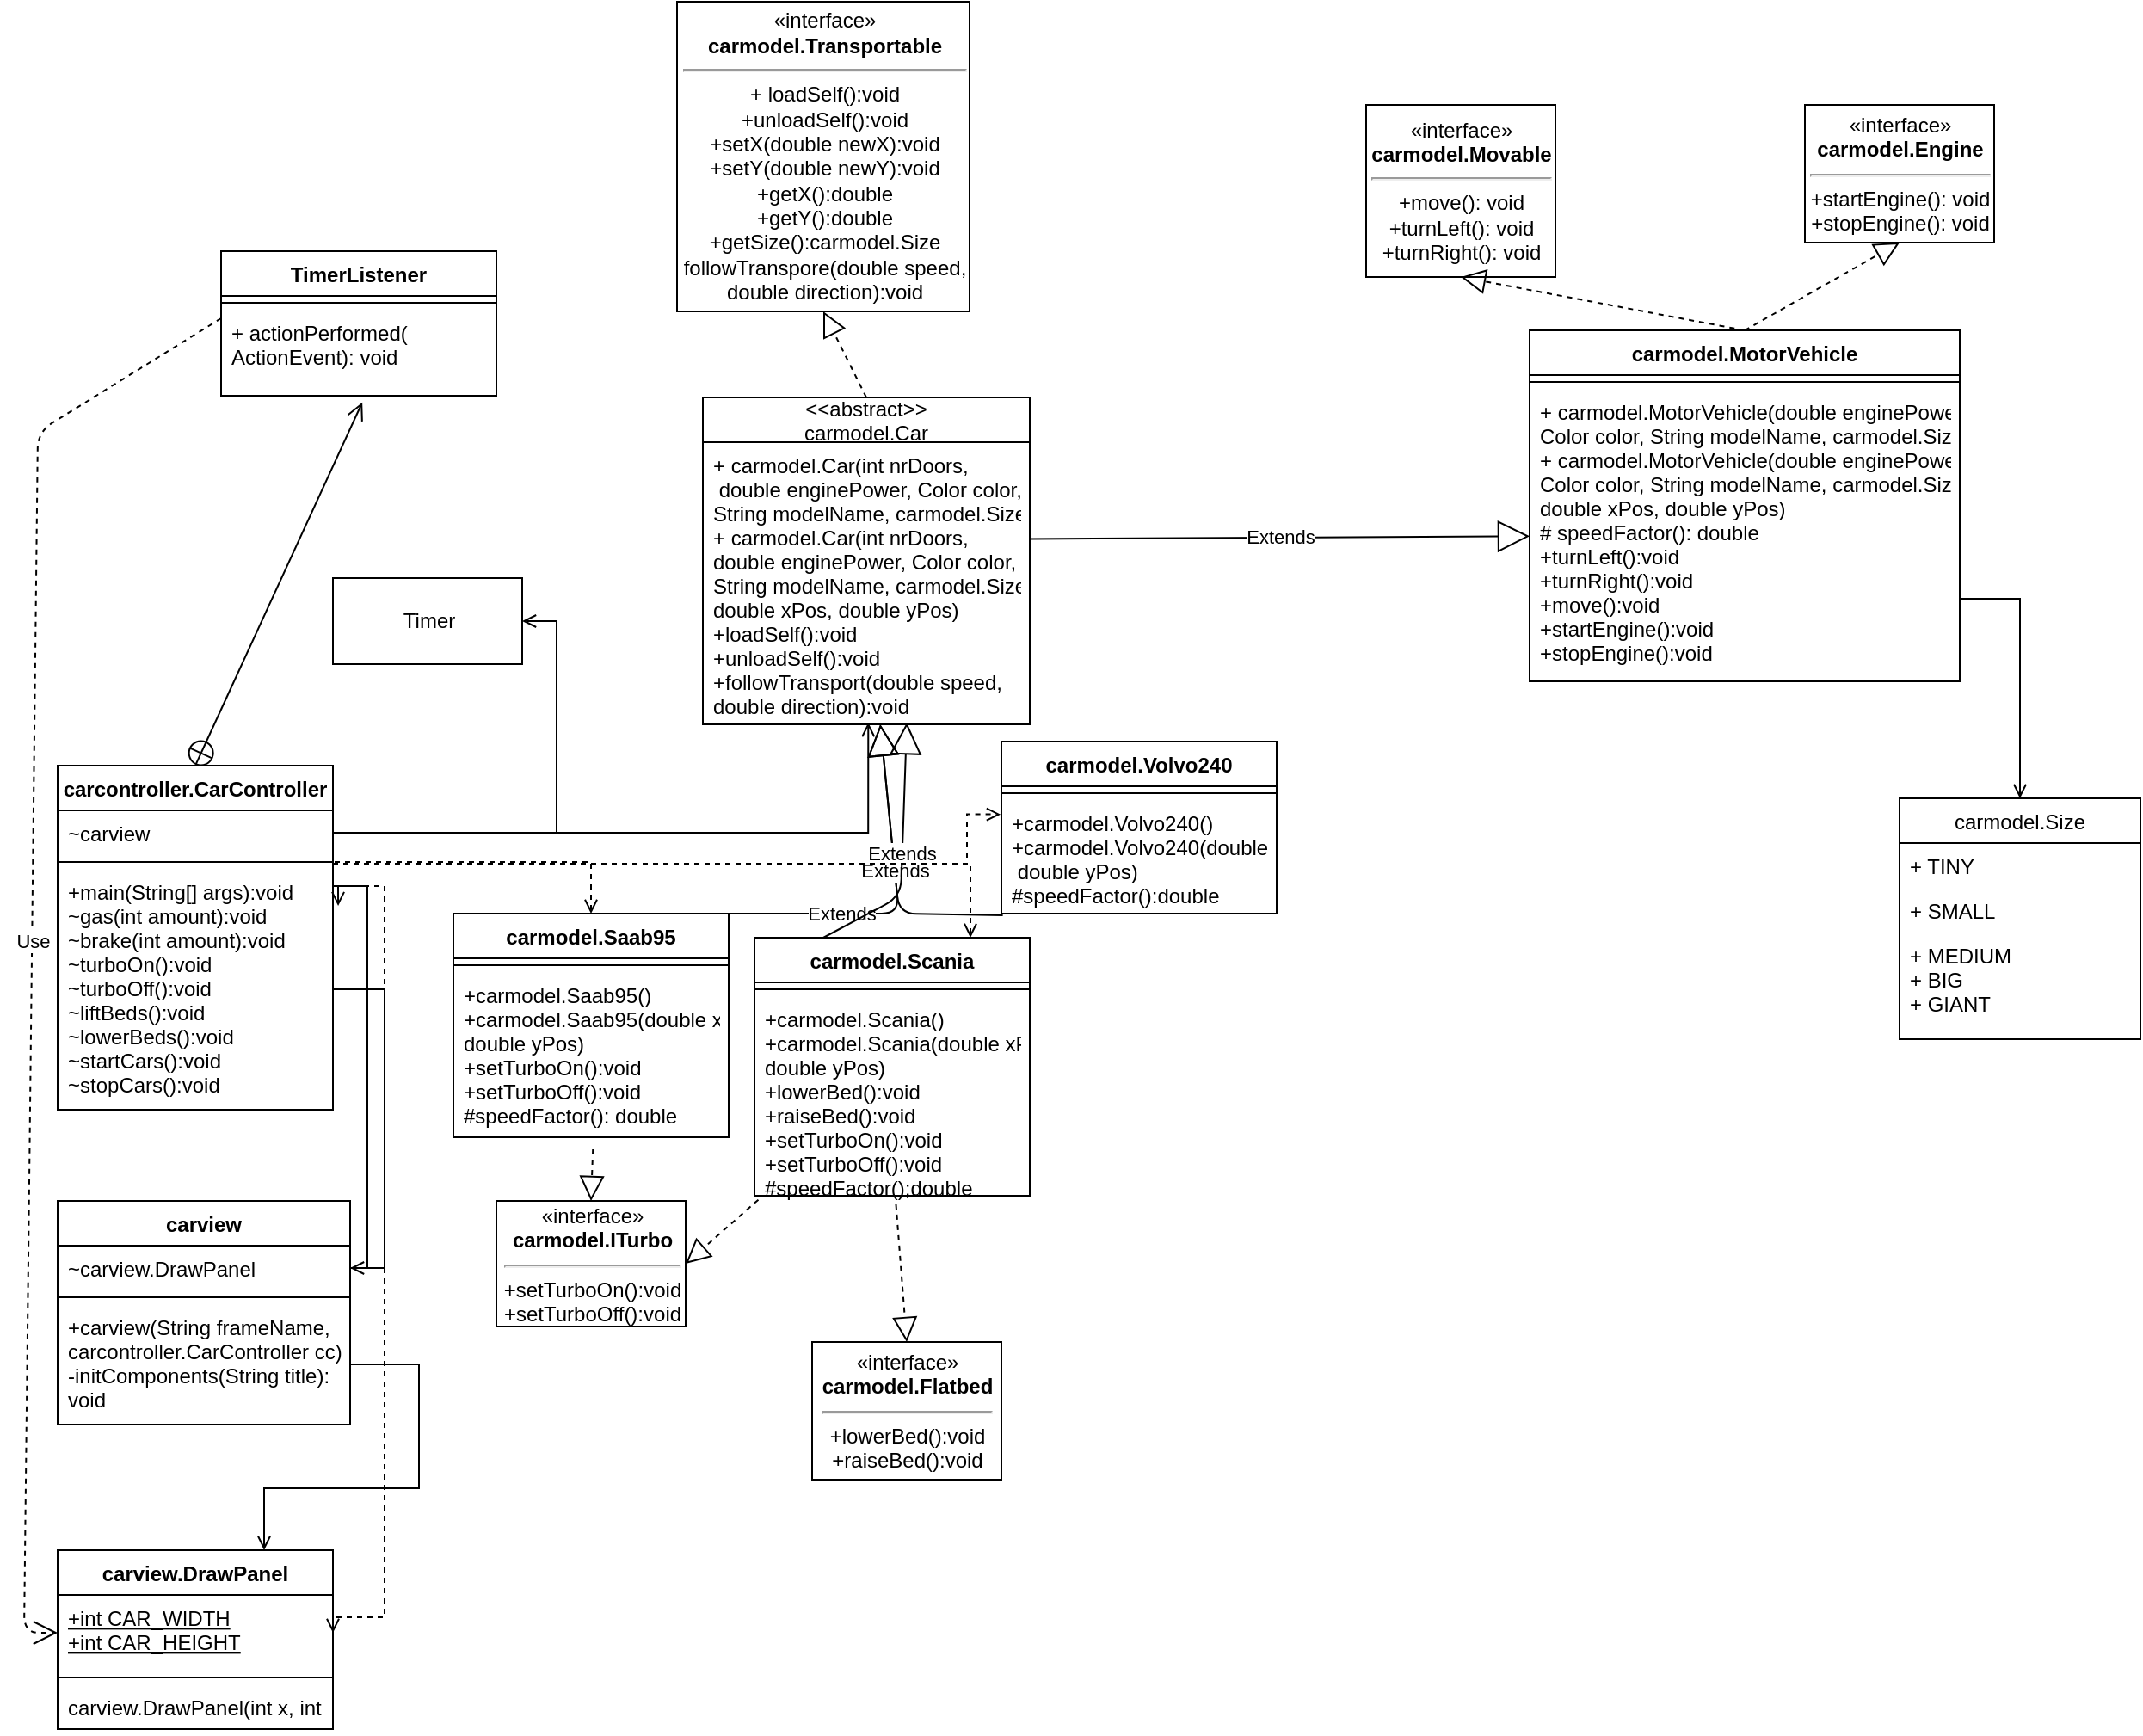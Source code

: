 <mxfile version="12.3.3" type="github" pages="1">
  <diagram name="Page-1" id="b5b7bab2-c9e2-2cf4-8b2a-24fd1a2a6d21">
    <mxGraphModel dx="1730" dy="2136" grid="1" gridSize="10" guides="1" tooltips="1" connect="1" arrows="1" fold="1" page="1" pageScale="1" pageWidth="827" pageHeight="1169" background="#ffffff" math="0" shadow="0">
      <root>
        <mxCell id="0"/>
        <mxCell id="1" parent="0"/>
        <mxCell id="A2BCTbo7lUN5HEoxAGUj-3" value="&lt;&lt;abstract&gt;&gt;&#xa;carmodel.Car" style="swimlane;fontStyle=0;childLayout=stackLayout;horizontal=1;startSize=26;fillColor=none;horizontalStack=0;resizeParent=1;resizeParentMax=0;resizeLast=0;collapsible=1;marginBottom=0;" parent="1" vertex="1">
          <mxGeometry x="464.5" y="-920" width="190" height="190" as="geometry"/>
        </mxCell>
        <mxCell id="A2BCTbo7lUN5HEoxAGUj-4" value="+ carmodel.Car(int nrDoors,&#xa; double enginePower, Color color, &#xa;String modelName, carmodel.Size size)&#xa;+ carmodel.Car(int nrDoors, &#xa;double enginePower, Color color, &#xa;String modelName, carmodel.Size size,&#xa;double xPos, double yPos)&#xa;+loadSelf():void&#xa;+unloadSelf():void&#xa;+followTransport(double speed,&#xa;double direction):void" style="text;strokeColor=none;fillColor=none;align=left;verticalAlign=top;spacingLeft=4;spacingRight=4;overflow=hidden;rotatable=0;points=[[0,0.5],[1,0.5]];portConstraint=eastwest;" parent="A2BCTbo7lUN5HEoxAGUj-3" vertex="1">
          <mxGeometry y="26" width="190" height="164" as="geometry"/>
        </mxCell>
        <mxCell id="A2BCTbo7lUN5HEoxAGUj-7" value="«interface»&lt;br&gt;&lt;b&gt;carmodel.Transportable&lt;br&gt;&lt;/b&gt;&lt;hr&gt;+ loadSelf():void&lt;br&gt;+unloadSelf():void&lt;br&gt;+setX(double newX):void&lt;br&gt;+setY(double newY):void&lt;br&gt;+getX():double&lt;br&gt;+getY():double&lt;br&gt;+getSize():carmodel.Size&lt;br&gt;followTranspore(double speed,&lt;br&gt;double direction):void" style="html=1;" parent="1" vertex="1">
          <mxGeometry x="449.5" y="-1150" width="170" height="180" as="geometry"/>
        </mxCell>
        <mxCell id="A2BCTbo7lUN5HEoxAGUj-8" value="«interface»&lt;br&gt;&lt;b&gt;carmodel.ITurbo&lt;br&gt;&lt;/b&gt;&lt;hr&gt;+setTurboOn():void&lt;br&gt;+setTurboOff():void" style="html=1;" parent="1" vertex="1">
          <mxGeometry x="344.5" y="-453" width="110" height="73" as="geometry"/>
        </mxCell>
        <mxCell id="A2BCTbo7lUN5HEoxAGUj-9" value="«interface»&lt;br&gt;&lt;b&gt;carmodel.Flatbed&lt;br&gt;&lt;/b&gt;&lt;hr&gt;+lowerBed():void&lt;br&gt;+raiseBed():void" style="html=1;" parent="1" vertex="1">
          <mxGeometry x="528" y="-371" width="110" height="80" as="geometry"/>
        </mxCell>
        <mxCell id="A2BCTbo7lUN5HEoxAGUj-10" value="«interface»&lt;br&gt;&lt;b&gt;carmodel.Engine&lt;br&gt;&lt;/b&gt;&lt;hr&gt;+startEngine(): void&lt;br&gt;+stopEngine(): void" style="html=1;" parent="1" vertex="1">
          <mxGeometry x="1105" y="-1090" width="110" height="80" as="geometry"/>
        </mxCell>
        <mxCell id="A2BCTbo7lUN5HEoxAGUj-11" value="«interface»&lt;br&gt;&lt;b&gt;carmodel.Movable&lt;br&gt;&lt;/b&gt;&lt;hr&gt;+move(): void&lt;br&gt;+turnLeft(): void&lt;br&gt;+turnRight(): void" style="html=1;" parent="1" vertex="1">
          <mxGeometry x="850" y="-1090" width="110" height="100" as="geometry"/>
        </mxCell>
        <mxCell id="A2BCTbo7lUN5HEoxAGUj-12" value="" style="endArrow=block;dashed=1;endFill=0;endSize=12;html=1;entryX=0.5;entryY=1;entryDx=0;entryDy=0;exitX=0.5;exitY=0;exitDx=0;exitDy=0;" parent="1" source="A2BCTbo7lUN5HEoxAGUj-3" target="A2BCTbo7lUN5HEoxAGUj-7" edge="1">
          <mxGeometry width="160" relative="1" as="geometry">
            <mxPoint x="619.5" y="-950" as="sourcePoint"/>
            <mxPoint x="469.5" y="-737" as="targetPoint"/>
          </mxGeometry>
        </mxCell>
        <mxCell id="A2BCTbo7lUN5HEoxAGUj-13" value="carmodel.MotorVehicle" style="swimlane;fontStyle=1;align=center;verticalAlign=top;childLayout=stackLayout;horizontal=1;startSize=26;horizontalStack=0;resizeParent=1;resizeParentMax=0;resizeLast=0;collapsible=1;marginBottom=0;" parent="1" vertex="1">
          <mxGeometry x="945" y="-959" width="250" height="204" as="geometry"/>
        </mxCell>
        <mxCell id="A2BCTbo7lUN5HEoxAGUj-15" value="" style="line;strokeWidth=1;fillColor=none;align=left;verticalAlign=middle;spacingTop=-1;spacingLeft=3;spacingRight=3;rotatable=0;labelPosition=right;points=[];portConstraint=eastwest;" parent="A2BCTbo7lUN5HEoxAGUj-13" vertex="1">
          <mxGeometry y="26" width="250" height="8" as="geometry"/>
        </mxCell>
        <mxCell id="A2BCTbo7lUN5HEoxAGUj-16" value="+ carmodel.MotorVehicle(double enginePower,&#xa;Color color, String modelName, carmodel.Size size)&#xa;+ carmodel.MotorVehicle(double enginePower,&#xa;Color color, String modelName, carmodel.Size size,&#xa;double xPos, double yPos)&#xa;# speedFactor(): double&#xa;+turnLeft():void&#xa;+turnRight():void&#xa;+move():void&#xa;+startEngine():void&#xa;+stopEngine():void" style="text;strokeColor=none;fillColor=none;align=left;verticalAlign=top;spacingLeft=4;spacingRight=4;overflow=hidden;rotatable=0;points=[[0,0.5],[1,0.5]];portConstraint=eastwest;" parent="A2BCTbo7lUN5HEoxAGUj-13" vertex="1">
          <mxGeometry y="34" width="250" height="170" as="geometry"/>
        </mxCell>
        <mxCell id="A2BCTbo7lUN5HEoxAGUj-17" value="" style="endArrow=block;dashed=1;endFill=0;endSize=12;html=1;exitX=0.5;exitY=0;exitDx=0;exitDy=0;strokeColor=#000000;entryX=0.5;entryY=1;entryDx=0;entryDy=0;" parent="1" source="A2BCTbo7lUN5HEoxAGUj-13" target="A2BCTbo7lUN5HEoxAGUj-10" edge="1">
          <mxGeometry width="160" relative="1" as="geometry">
            <mxPoint x="525" y="-680" as="sourcePoint"/>
            <mxPoint x="1145" y="-890" as="targetPoint"/>
          </mxGeometry>
        </mxCell>
        <mxCell id="A2BCTbo7lUN5HEoxAGUj-18" value="Extends" style="endArrow=block;endSize=16;endFill=0;html=1;exitX=0.999;exitY=0.343;exitDx=0;exitDy=0;exitPerimeter=0;" parent="1" source="A2BCTbo7lUN5HEoxAGUj-4" target="A2BCTbo7lUN5HEoxAGUj-16" edge="1">
          <mxGeometry width="160" relative="1" as="geometry">
            <mxPoint x="870" y="-812" as="sourcePoint"/>
            <mxPoint x="845" y="-580" as="targetPoint"/>
          </mxGeometry>
        </mxCell>
        <mxCell id="A2BCTbo7lUN5HEoxAGUj-19" value="carmodel.Saab95" style="swimlane;fontStyle=1;align=center;verticalAlign=top;childLayout=stackLayout;horizontal=1;startSize=26;horizontalStack=0;resizeParent=1;resizeParentMax=0;resizeLast=0;collapsible=1;marginBottom=0;" parent="1" vertex="1">
          <mxGeometry x="319.5" y="-620" width="160" height="130" as="geometry"/>
        </mxCell>
        <mxCell id="A2BCTbo7lUN5HEoxAGUj-21" value="" style="line;strokeWidth=1;fillColor=none;align=left;verticalAlign=middle;spacingTop=-1;spacingLeft=3;spacingRight=3;rotatable=0;labelPosition=right;points=[];portConstraint=eastwest;" parent="A2BCTbo7lUN5HEoxAGUj-19" vertex="1">
          <mxGeometry y="26" width="160" height="8" as="geometry"/>
        </mxCell>
        <mxCell id="A2BCTbo7lUN5HEoxAGUj-22" value="+carmodel.Saab95()&#xa;+carmodel.Saab95(double xPos, &#xa;double yPos)&#xa;+setTurboOn():void&#xa;+setTurboOff():void&#xa;#speedFactor(): double" style="text;strokeColor=none;fillColor=none;align=left;verticalAlign=top;spacingLeft=4;spacingRight=4;overflow=hidden;rotatable=0;points=[[0,0.5],[1,0.5]];portConstraint=eastwest;" parent="A2BCTbo7lUN5HEoxAGUj-19" vertex="1">
          <mxGeometry y="34" width="160" height="96" as="geometry"/>
        </mxCell>
        <mxCell id="A2BCTbo7lUN5HEoxAGUj-23" value="" style="endArrow=block;dashed=1;endFill=0;endSize=12;html=1;exitX=0.5;exitY=0;exitDx=0;exitDy=0;entryX=0.5;entryY=1;entryDx=0;entryDy=0;" parent="1" source="A2BCTbo7lUN5HEoxAGUj-13" target="A2BCTbo7lUN5HEoxAGUj-11" edge="1">
          <mxGeometry width="160" relative="1" as="geometry">
            <mxPoint x="525" y="-570" as="sourcePoint"/>
            <mxPoint x="1025" y="-930" as="targetPoint"/>
          </mxGeometry>
        </mxCell>
        <mxCell id="A2BCTbo7lUN5HEoxAGUj-24" value="Extends" style="endArrow=block;endSize=16;endFill=0;html=1;exitX=0.5;exitY=0;exitDx=0;exitDy=0;" parent="1" source="A2BCTbo7lUN5HEoxAGUj-19" target="A2BCTbo7lUN5HEoxAGUj-4" edge="1">
          <mxGeometry width="160" relative="1" as="geometry">
            <mxPoint x="439.5" y="-720" as="sourcePoint"/>
            <mxPoint x="578.5" y="-750" as="targetPoint"/>
            <Array as="points">
              <mxPoint x="578.5" y="-620"/>
            </Array>
          </mxGeometry>
        </mxCell>
        <mxCell id="A2BCTbo7lUN5HEoxAGUj-27" value="carmodel.Volvo240" style="swimlane;fontStyle=1;align=center;verticalAlign=top;childLayout=stackLayout;horizontal=1;startSize=26;horizontalStack=0;resizeParent=1;resizeParentMax=0;resizeLast=0;collapsible=1;marginBottom=0;" parent="1" vertex="1">
          <mxGeometry x="638" y="-720" width="160" height="100" as="geometry"/>
        </mxCell>
        <mxCell id="A2BCTbo7lUN5HEoxAGUj-29" value="" style="line;strokeWidth=1;fillColor=none;align=left;verticalAlign=middle;spacingTop=-1;spacingLeft=3;spacingRight=3;rotatable=0;labelPosition=right;points=[];portConstraint=eastwest;" parent="A2BCTbo7lUN5HEoxAGUj-27" vertex="1">
          <mxGeometry y="26" width="160" height="8" as="geometry"/>
        </mxCell>
        <mxCell id="A2BCTbo7lUN5HEoxAGUj-30" value="+carmodel.Volvo240()&#xa;+carmodel.Volvo240(double xPos,&#xa; double yPos)&#xa;#speedFactor():double" style="text;strokeColor=none;fillColor=none;align=left;verticalAlign=top;spacingLeft=4;spacingRight=4;overflow=hidden;rotatable=0;points=[[0,0.5],[1,0.5]];portConstraint=eastwest;" parent="A2BCTbo7lUN5HEoxAGUj-27" vertex="1">
          <mxGeometry y="34" width="160" height="66" as="geometry"/>
        </mxCell>
        <mxCell id="A2BCTbo7lUN5HEoxAGUj-31" value="carmodel.Scania" style="swimlane;fontStyle=1;align=center;verticalAlign=top;childLayout=stackLayout;horizontal=1;startSize=26;horizontalStack=0;resizeParent=1;resizeParentMax=0;resizeLast=0;collapsible=1;marginBottom=0;" parent="1" vertex="1">
          <mxGeometry x="494.5" y="-606" width="160" height="150" as="geometry"/>
        </mxCell>
        <mxCell id="A2BCTbo7lUN5HEoxAGUj-33" value="" style="line;strokeWidth=1;fillColor=none;align=left;verticalAlign=middle;spacingTop=-1;spacingLeft=3;spacingRight=3;rotatable=0;labelPosition=right;points=[];portConstraint=eastwest;" parent="A2BCTbo7lUN5HEoxAGUj-31" vertex="1">
          <mxGeometry y="26" width="160" height="8" as="geometry"/>
        </mxCell>
        <mxCell id="A2BCTbo7lUN5HEoxAGUj-34" value="+carmodel.Scania()&#xa;+carmodel.Scania(double xPos, &#xa;double yPos)&#xa;+lowerBed():void&#xa;+raiseBed():void&#xa;+setTurboOn():void&#xa;+setTurboOff():void&#xa;#speedFactor();double" style="text;strokeColor=none;fillColor=none;align=left;verticalAlign=top;spacingLeft=4;spacingRight=4;overflow=hidden;rotatable=0;points=[[0,0.5],[1,0.5]];portConstraint=eastwest;" parent="A2BCTbo7lUN5HEoxAGUj-31" vertex="1">
          <mxGeometry y="34" width="160" height="116" as="geometry"/>
        </mxCell>
        <mxCell id="A2BCTbo7lUN5HEoxAGUj-37" value="Extends" style="endArrow=block;endSize=16;endFill=0;html=1;exitX=0.005;exitY=1.015;exitDx=0;exitDy=0;exitPerimeter=0;" parent="1" target="A2BCTbo7lUN5HEoxAGUj-4" edge="1" source="A2BCTbo7lUN5HEoxAGUj-30">
          <mxGeometry width="160" relative="1" as="geometry">
            <mxPoint x="719.5" y="-621" as="sourcePoint"/>
            <mxPoint x="559.5" y="-730" as="targetPoint"/>
            <Array as="points">
              <mxPoint x="578.5" y="-620"/>
            </Array>
          </mxGeometry>
        </mxCell>
        <mxCell id="A2BCTbo7lUN5HEoxAGUj-38" value="Extends" style="endArrow=block;endSize=16;endFill=0;html=1;exitX=0.25;exitY=0;exitDx=0;exitDy=0;entryX=0.624;entryY=0.994;entryDx=0;entryDy=0;entryPerimeter=0;" parent="1" source="A2BCTbo7lUN5HEoxAGUj-31" target="A2BCTbo7lUN5HEoxAGUj-4" edge="1">
          <mxGeometry width="160" relative="1" as="geometry">
            <mxPoint x="309.5" y="-510" as="sourcePoint"/>
            <mxPoint x="579.5" y="-757" as="targetPoint"/>
            <Array as="points">
              <mxPoint x="579.5" y="-630"/>
            </Array>
          </mxGeometry>
        </mxCell>
        <mxCell id="A2BCTbo7lUN5HEoxAGUj-39" value="" style="endArrow=block;dashed=1;endFill=0;endSize=12;html=1;exitX=0.507;exitY=1.073;exitDx=0;exitDy=0;exitPerimeter=0;entryX=0.5;entryY=0;entryDx=0;entryDy=0;" parent="1" source="A2BCTbo7lUN5HEoxAGUj-22" target="A2BCTbo7lUN5HEoxAGUj-8" edge="1">
          <mxGeometry width="160" relative="1" as="geometry">
            <mxPoint x="309.5" y="-510" as="sourcePoint"/>
            <mxPoint x="450" y="-470" as="targetPoint"/>
          </mxGeometry>
        </mxCell>
        <mxCell id="A2BCTbo7lUN5HEoxAGUj-40" value="" style="endArrow=block;dashed=1;endFill=0;endSize=12;html=1;exitX=0.014;exitY=1.02;exitDx=0;exitDy=0;exitPerimeter=0;entryX=1;entryY=0.5;entryDx=0;entryDy=0;" parent="1" source="A2BCTbo7lUN5HEoxAGUj-34" edge="1" target="A2BCTbo7lUN5HEoxAGUj-8">
          <mxGeometry width="160" relative="1" as="geometry">
            <mxPoint x="309.5" y="-330" as="sourcePoint"/>
            <mxPoint x="510" y="-410" as="targetPoint"/>
          </mxGeometry>
        </mxCell>
        <mxCell id="A2BCTbo7lUN5HEoxAGUj-41" value="" style="endArrow=block;dashed=1;endFill=0;endSize=12;html=1;exitX=0.514;exitY=1.043;exitDx=0;exitDy=0;exitPerimeter=0;entryX=0.5;entryY=0;entryDx=0;entryDy=0;" parent="1" source="A2BCTbo7lUN5HEoxAGUj-34" edge="1" target="A2BCTbo7lUN5HEoxAGUj-9">
          <mxGeometry width="160" relative="1" as="geometry">
            <mxPoint x="273" y="-463" as="sourcePoint"/>
            <mxPoint x="650" y="-410" as="targetPoint"/>
          </mxGeometry>
        </mxCell>
        <mxCell id="A2BCTbo7lUN5HEoxAGUj-48" value="carmodel.Size" style="swimlane;fontStyle=0;childLayout=stackLayout;horizontal=1;startSize=26;fillColor=none;horizontalStack=0;resizeParent=1;resizeParentMax=0;resizeLast=0;collapsible=1;marginBottom=0;" parent="1" vertex="1">
          <mxGeometry x="1160" y="-687" width="140" height="140" as="geometry"/>
        </mxCell>
        <mxCell id="A2BCTbo7lUN5HEoxAGUj-50" value="+ TINY" style="text;strokeColor=none;fillColor=none;align=left;verticalAlign=top;spacingLeft=4;spacingRight=4;overflow=hidden;rotatable=0;points=[[0,0.5],[1,0.5]];portConstraint=eastwest;" parent="A2BCTbo7lUN5HEoxAGUj-48" vertex="1">
          <mxGeometry y="26" width="140" height="26" as="geometry"/>
        </mxCell>
        <mxCell id="A2BCTbo7lUN5HEoxAGUj-49" value="+ SMALL" style="text;strokeColor=none;fillColor=none;align=left;verticalAlign=top;spacingLeft=4;spacingRight=4;overflow=hidden;rotatable=0;points=[[0,0.5],[1,0.5]];portConstraint=eastwest;" parent="A2BCTbo7lUN5HEoxAGUj-48" vertex="1">
          <mxGeometry y="52" width="140" height="26" as="geometry"/>
        </mxCell>
        <mxCell id="A2BCTbo7lUN5HEoxAGUj-51" value="+ MEDIUM&#xa;+ BIG&#xa;+ GIANT" style="text;strokeColor=none;fillColor=none;align=left;verticalAlign=top;spacingLeft=4;spacingRight=4;overflow=hidden;rotatable=0;points=[[0,0.5],[1,0.5]];portConstraint=eastwest;" parent="A2BCTbo7lUN5HEoxAGUj-48" vertex="1">
          <mxGeometry y="78" width="140" height="62" as="geometry"/>
        </mxCell>
        <mxCell id="A2BCTbo7lUN5HEoxAGUj-53" style="edgeStyle=orthogonalEdgeStyle;rounded=0;orthogonalLoop=1;jettySize=auto;html=1;exitX=1;exitY=0.5;exitDx=0;exitDy=0;entryX=0.5;entryY=0;entryDx=0;entryDy=0;endArrow=open;endFill=0;" parent="1" target="A2BCTbo7lUN5HEoxAGUj-48" edge="1">
          <mxGeometry relative="1" as="geometry">
            <mxPoint x="1195" y="-920" as="sourcePoint"/>
          </mxGeometry>
        </mxCell>
        <mxCell id="A2BCTbo7lUN5HEoxAGUj-54" value="Timer" style="html=1;" parent="1" vertex="1">
          <mxGeometry x="249.5" y="-815" width="110" height="50" as="geometry"/>
        </mxCell>
        <mxCell id="A2BCTbo7lUN5HEoxAGUj-55" value="carview" style="swimlane;fontStyle=1;align=center;verticalAlign=top;childLayout=stackLayout;horizontal=1;startSize=26;horizontalStack=0;resizeParent=1;resizeParentMax=0;resizeLast=0;collapsible=1;marginBottom=0;" parent="1" vertex="1">
          <mxGeometry x="89.5" y="-453" width="170" height="130" as="geometry"/>
        </mxCell>
        <mxCell id="A2BCTbo7lUN5HEoxAGUj-56" value="~carview.DrawPanel" style="text;strokeColor=none;fillColor=none;align=left;verticalAlign=top;spacingLeft=4;spacingRight=4;overflow=hidden;rotatable=0;points=[[0,0.5],[1,0.5]];portConstraint=eastwest;" parent="A2BCTbo7lUN5HEoxAGUj-55" vertex="1">
          <mxGeometry y="26" width="170" height="26" as="geometry"/>
        </mxCell>
        <mxCell id="A2BCTbo7lUN5HEoxAGUj-57" value="" style="line;strokeWidth=1;fillColor=none;align=left;verticalAlign=middle;spacingTop=-1;spacingLeft=3;spacingRight=3;rotatable=0;labelPosition=right;points=[];portConstraint=eastwest;" parent="A2BCTbo7lUN5HEoxAGUj-55" vertex="1">
          <mxGeometry y="52" width="170" height="8" as="geometry"/>
        </mxCell>
        <mxCell id="A2BCTbo7lUN5HEoxAGUj-58" value="+carview(String frameName,&#xa;carcontroller.CarController cc)&#xa;-initComponents(String title):&#xa;void" style="text;strokeColor=none;fillColor=none;align=left;verticalAlign=top;spacingLeft=4;spacingRight=4;overflow=hidden;rotatable=0;points=[[0,0.5],[1,0.5]];portConstraint=eastwest;" parent="A2BCTbo7lUN5HEoxAGUj-55" vertex="1">
          <mxGeometry y="60" width="170" height="70" as="geometry"/>
        </mxCell>
        <mxCell id="A2BCTbo7lUN5HEoxAGUj-59" value="carcontroller.CarController" style="swimlane;fontStyle=1;align=center;verticalAlign=top;childLayout=stackLayout;horizontal=1;startSize=26;horizontalStack=0;resizeParent=1;resizeParentMax=0;resizeLast=0;collapsible=1;marginBottom=0;" parent="1" vertex="1">
          <mxGeometry x="89.5" y="-706" width="160" height="200" as="geometry">
            <mxRectangle x="30" y="404" width="110" height="26" as="alternateBounds"/>
          </mxGeometry>
        </mxCell>
        <mxCell id="A2BCTbo7lUN5HEoxAGUj-60" value="~carview" style="text;strokeColor=none;fillColor=none;align=left;verticalAlign=top;spacingLeft=4;spacingRight=4;overflow=hidden;rotatable=0;points=[[0,0.5],[1,0.5]];portConstraint=eastwest;" parent="A2BCTbo7lUN5HEoxAGUj-59" vertex="1">
          <mxGeometry y="26" width="160" height="26" as="geometry"/>
        </mxCell>
        <mxCell id="A2BCTbo7lUN5HEoxAGUj-61" value="" style="line;strokeWidth=1;fillColor=none;align=left;verticalAlign=middle;spacingTop=-1;spacingLeft=3;spacingRight=3;rotatable=0;labelPosition=right;points=[];portConstraint=eastwest;" parent="A2BCTbo7lUN5HEoxAGUj-59" vertex="1">
          <mxGeometry y="52" width="160" height="8" as="geometry"/>
        </mxCell>
        <mxCell id="A2BCTbo7lUN5HEoxAGUj-62" value="+main(String[] args):void&#xa;~gas(int amount):void&#xa;~brake(int amount):void&#xa;~turboOn():void&#xa;~turboOff():void&#xa;~liftBeds():void&#xa;~lowerBeds():void&#xa;~startCars():void&#xa;~stopCars():void" style="text;strokeColor=none;fillColor=none;align=left;verticalAlign=top;spacingLeft=4;spacingRight=4;overflow=hidden;rotatable=0;points=[[0,0.5],[1,0.5]];portConstraint=eastwest;" parent="A2BCTbo7lUN5HEoxAGUj-59" vertex="1">
          <mxGeometry y="60" width="160" height="140" as="geometry"/>
        </mxCell>
        <mxCell id="A2BCTbo7lUN5HEoxAGUj-63" style="edgeStyle=orthogonalEdgeStyle;rounded=0;orthogonalLoop=1;jettySize=auto;html=1;exitX=1;exitY=0.5;exitDx=0;exitDy=0;entryX=0.506;entryY=0.994;entryDx=0;entryDy=0;endArrow=open;endFill=0;entryPerimeter=0;" parent="1" source="A2BCTbo7lUN5HEoxAGUj-60" target="A2BCTbo7lUN5HEoxAGUj-4" edge="1">
          <mxGeometry relative="1" as="geometry">
            <mxPoint x="509.5" y="-796" as="targetPoint"/>
          </mxGeometry>
        </mxCell>
        <mxCell id="A2BCTbo7lUN5HEoxAGUj-64" style="edgeStyle=orthogonalEdgeStyle;rounded=0;orthogonalLoop=1;jettySize=auto;html=1;exitX=1;exitY=0.5;exitDx=0;exitDy=0;endArrow=open;endFill=0;entryX=1;entryY=0.5;entryDx=0;entryDy=0;" parent="1" source="A2BCTbo7lUN5HEoxAGUj-62" target="A2BCTbo7lUN5HEoxAGUj-56" edge="1">
          <mxGeometry relative="1" as="geometry">
            <mxPoint x="309.5" y="-480" as="targetPoint"/>
          </mxGeometry>
        </mxCell>
        <mxCell id="A2BCTbo7lUN5HEoxAGUj-65" style="edgeStyle=orthogonalEdgeStyle;rounded=0;orthogonalLoop=1;jettySize=auto;html=1;exitX=1;exitY=0.5;exitDx=0;exitDy=0;entryX=1;entryY=0.5;entryDx=0;entryDy=0;endArrow=open;endFill=0;" parent="1" source="A2BCTbo7lUN5HEoxAGUj-60" target="A2BCTbo7lUN5HEoxAGUj-54" edge="1">
          <mxGeometry relative="1" as="geometry"/>
        </mxCell>
        <mxCell id="A2BCTbo7lUN5HEoxAGUj-66" style="edgeStyle=orthogonalEdgeStyle;rounded=0;orthogonalLoop=1;jettySize=auto;html=1;exitX=1;exitY=0.5;exitDx=0;exitDy=0;endArrow=open;endFill=0;dashed=1;" parent="1" source="A2BCTbo7lUN5HEoxAGUj-60" target="A2BCTbo7lUN5HEoxAGUj-19" edge="1">
          <mxGeometry relative="1" as="geometry">
            <Array as="points">
              <mxPoint x="249.5" y="-650"/>
              <mxPoint x="399.5" y="-650"/>
            </Array>
          </mxGeometry>
        </mxCell>
        <mxCell id="A2BCTbo7lUN5HEoxAGUj-72" style="edgeStyle=orthogonalEdgeStyle;rounded=0;orthogonalLoop=1;jettySize=auto;html=1;exitX=1;exitY=0.5;exitDx=0;exitDy=0;dashed=1;endArrow=open;endFill=0;" parent="1" source="A2BCTbo7lUN5HEoxAGUj-60" edge="1">
          <mxGeometry relative="1" as="geometry">
            <Array as="points">
              <mxPoint x="250" y="-649"/>
              <mxPoint x="620" y="-649"/>
              <mxPoint x="620" y="-606"/>
            </Array>
            <mxPoint x="620" y="-606" as="targetPoint"/>
          </mxGeometry>
        </mxCell>
        <mxCell id="A2BCTbo7lUN5HEoxAGUj-73" style="edgeStyle=orthogonalEdgeStyle;rounded=0;orthogonalLoop=1;jettySize=auto;html=1;exitX=1;exitY=0.5;exitDx=0;exitDy=0;dashed=1;endArrow=open;endFill=0;entryX=-0.003;entryY=0.126;entryDx=0;entryDy=0;entryPerimeter=0;" parent="1" source="A2BCTbo7lUN5HEoxAGUj-60" target="A2BCTbo7lUN5HEoxAGUj-30" edge="1">
          <mxGeometry relative="1" as="geometry">
            <Array as="points">
              <mxPoint x="249" y="-649"/>
              <mxPoint x="618" y="-649"/>
              <mxPoint x="618" y="-678"/>
            </Array>
          </mxGeometry>
        </mxCell>
        <mxCell id="A2BCTbo7lUN5HEoxAGUj-74" style="edgeStyle=orthogonalEdgeStyle;rounded=0;orthogonalLoop=1;jettySize=auto;html=1;exitX=1;exitY=0.5;exitDx=0;exitDy=0;entryX=1.019;entryY=0.154;entryDx=0;entryDy=0;entryPerimeter=0;endArrow=open;endFill=0;" parent="1" source="A2BCTbo7lUN5HEoxAGUj-56" target="A2BCTbo7lUN5HEoxAGUj-62" edge="1">
          <mxGeometry relative="1" as="geometry">
            <Array as="points">
              <mxPoint x="269.5" y="-414"/>
              <mxPoint x="269.5" y="-636"/>
              <mxPoint x="252.5" y="-636"/>
            </Array>
          </mxGeometry>
        </mxCell>
        <mxCell id="A2BCTbo7lUN5HEoxAGUj-75" value="carview.DrawPanel" style="swimlane;fontStyle=1;align=center;verticalAlign=top;childLayout=stackLayout;horizontal=1;startSize=26;horizontalStack=0;resizeParent=1;resizeParentMax=0;resizeLast=0;collapsible=1;marginBottom=0;" parent="1" vertex="1">
          <mxGeometry x="89.5" y="-250" width="160" height="104" as="geometry"/>
        </mxCell>
        <mxCell id="A2BCTbo7lUN5HEoxAGUj-76" value="+int CAR_WIDTH&#xa;+int CAR_HEIGHT" style="text;strokeColor=none;fillColor=none;align=left;verticalAlign=top;spacingLeft=4;spacingRight=4;overflow=hidden;rotatable=0;points=[[0,0.5],[1,0.5]];portConstraint=eastwest;fontStyle=4" parent="A2BCTbo7lUN5HEoxAGUj-75" vertex="1">
          <mxGeometry y="26" width="160" height="44" as="geometry"/>
        </mxCell>
        <mxCell id="A2BCTbo7lUN5HEoxAGUj-77" value="" style="line;strokeWidth=1;fillColor=none;align=left;verticalAlign=middle;spacingTop=-1;spacingLeft=3;spacingRight=3;rotatable=0;labelPosition=right;points=[];portConstraint=eastwest;" parent="A2BCTbo7lUN5HEoxAGUj-75" vertex="1">
          <mxGeometry y="70" width="160" height="8" as="geometry"/>
        </mxCell>
        <mxCell id="A2BCTbo7lUN5HEoxAGUj-78" value="carview.DrawPanel(int x, int y)&#xa;" style="text;strokeColor=none;fillColor=none;align=left;verticalAlign=top;spacingLeft=4;spacingRight=4;overflow=hidden;rotatable=0;points=[[0,0.5],[1,0.5]];portConstraint=eastwest;" parent="A2BCTbo7lUN5HEoxAGUj-75" vertex="1">
          <mxGeometry y="78" width="160" height="26" as="geometry"/>
        </mxCell>
        <mxCell id="A2BCTbo7lUN5HEoxAGUj-79" style="edgeStyle=orthogonalEdgeStyle;rounded=0;orthogonalLoop=1;jettySize=auto;html=1;exitX=1;exitY=0.5;exitDx=0;exitDy=0;entryX=0.75;entryY=0;entryDx=0;entryDy=0;endArrow=open;endFill=0;" parent="1" source="A2BCTbo7lUN5HEoxAGUj-58" target="A2BCTbo7lUN5HEoxAGUj-75" edge="1">
          <mxGeometry relative="1" as="geometry">
            <Array as="points">
              <mxPoint x="299.5" y="-358"/>
              <mxPoint x="299.5" y="-286"/>
              <mxPoint x="209.5" y="-286"/>
            </Array>
          </mxGeometry>
        </mxCell>
        <mxCell id="A2BCTbo7lUN5HEoxAGUj-80" style="edgeStyle=orthogonalEdgeStyle;rounded=0;orthogonalLoop=1;jettySize=auto;html=1;exitX=1;exitY=0.5;exitDx=0;exitDy=0;entryX=1;entryY=0.5;entryDx=0;entryDy=0;endArrow=open;endFill=0;dashed=1;" parent="1" source="A2BCTbo7lUN5HEoxAGUj-62" target="A2BCTbo7lUN5HEoxAGUj-76" edge="1">
          <mxGeometry relative="1" as="geometry">
            <Array as="points">
              <mxPoint x="249.5" y="-636"/>
              <mxPoint x="279.5" y="-636"/>
              <mxPoint x="279.5" y="-211"/>
            </Array>
          </mxGeometry>
        </mxCell>
        <mxCell id="50sDM0IluNqHPnj_dnaF-2" value="TimerListener" style="swimlane;fontStyle=1;align=center;verticalAlign=top;childLayout=stackLayout;horizontal=1;startSize=26;horizontalStack=0;resizeParent=1;resizeParentMax=0;resizeLast=0;collapsible=1;marginBottom=0;" parent="1" vertex="1">
          <mxGeometry x="184.5" y="-1005" width="160" height="84" as="geometry"/>
        </mxCell>
        <mxCell id="50sDM0IluNqHPnj_dnaF-4" value="" style="line;strokeWidth=1;fillColor=none;align=left;verticalAlign=middle;spacingTop=-1;spacingLeft=3;spacingRight=3;rotatable=0;labelPosition=right;points=[];portConstraint=eastwest;" parent="50sDM0IluNqHPnj_dnaF-2" vertex="1">
          <mxGeometry y="26" width="160" height="8" as="geometry"/>
        </mxCell>
        <mxCell id="50sDM0IluNqHPnj_dnaF-5" value="+ actionPerformed(&#xa;ActionEvent): void " style="text;strokeColor=none;fillColor=none;align=left;verticalAlign=top;spacingLeft=4;spacingRight=4;overflow=hidden;rotatable=0;points=[[0,0.5],[1,0.5]];portConstraint=eastwest;" parent="50sDM0IluNqHPnj_dnaF-2" vertex="1">
          <mxGeometry y="34" width="160" height="50" as="geometry"/>
        </mxCell>
        <mxCell id="50sDM0IluNqHPnj_dnaF-6" value="" style="endArrow=open;startArrow=circlePlus;endFill=0;startFill=0;endSize=8;html=1;exitX=0.5;exitY=0;exitDx=0;exitDy=0;entryX=0.513;entryY=1.077;entryDx=0;entryDy=0;entryPerimeter=0;" parent="1" source="A2BCTbo7lUN5HEoxAGUj-59" target="50sDM0IluNqHPnj_dnaF-5" edge="1">
          <mxGeometry width="160" relative="1" as="geometry">
            <mxPoint x="309.5" y="-770" as="sourcePoint"/>
            <mxPoint x="349.5" y="-780" as="targetPoint"/>
          </mxGeometry>
        </mxCell>
        <mxCell id="50sDM0IluNqHPnj_dnaF-7" value="Use" style="endArrow=open;endSize=12;dashed=1;html=1;exitX=0;exitY=0.5;exitDx=0;exitDy=0;entryX=0;entryY=0.5;entryDx=0;entryDy=0;" parent="1" target="A2BCTbo7lUN5HEoxAGUj-76" edge="1">
          <mxGeometry width="160" relative="1" as="geometry">
            <mxPoint x="184.5" y="-966" as="sourcePoint"/>
            <mxPoint x="249.5" y="-210" as="targetPoint"/>
            <Array as="points">
              <mxPoint x="78" y="-900"/>
              <mxPoint x="70" y="-202"/>
            </Array>
          </mxGeometry>
        </mxCell>
      </root>
    </mxGraphModel>
  </diagram>
</mxfile>
